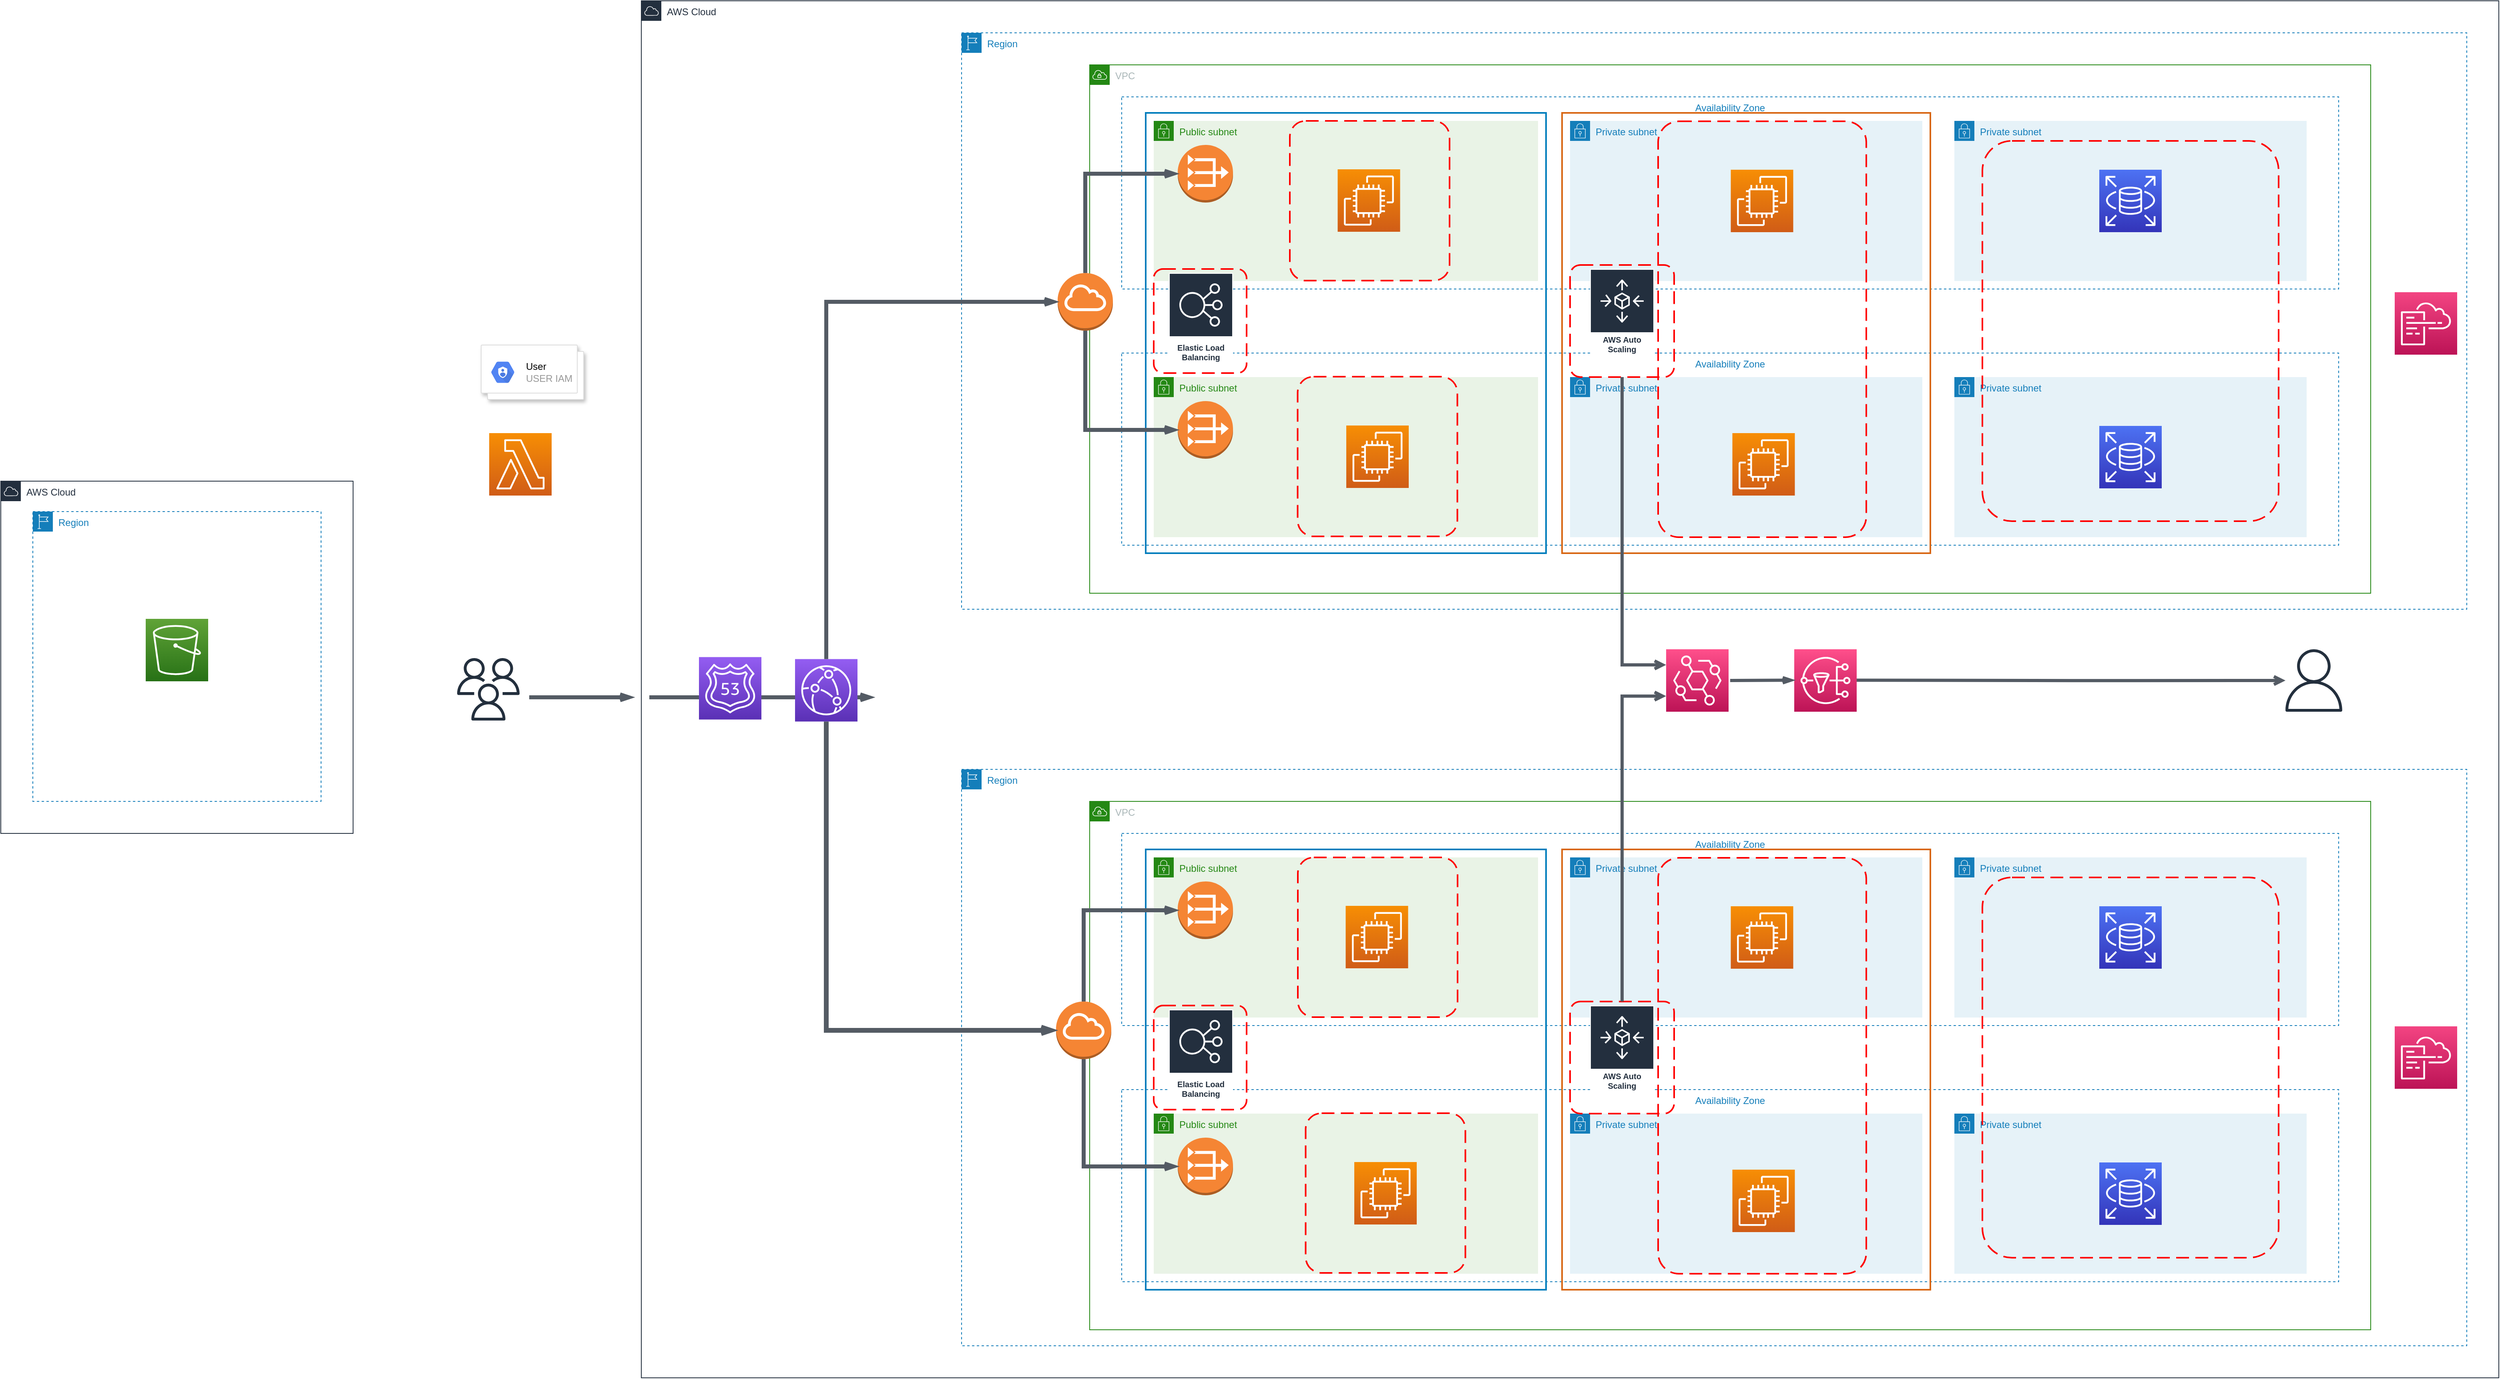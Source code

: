 <mxfile version="16.4.2" type="github">
  <diagram id="01qrme-QBljBOb41FZrx" name="Page-1">
    <mxGraphModel dx="2844" dy="1524" grid="1" gridSize="10" guides="1" tooltips="1" connect="1" arrows="1" fold="1" page="1" pageScale="1" pageWidth="3300" pageHeight="4681" background="none" math="0" shadow="0">
      <root>
        <mxCell id="0" />
        <mxCell id="1" parent="0" />
        <mxCell id="A44jhofo7Y1cHH0_AKLR-1" value="AWS Cloud" style="points=[[0,0],[0.25,0],[0.5,0],[0.75,0],[1,0],[1,0.25],[1,0.5],[1,0.75],[1,1],[0.75,1],[0.5,1],[0.25,1],[0,1],[0,0.75],[0,0.5],[0,0.25]];outlineConnect=0;gradientColor=none;html=1;whiteSpace=wrap;fontSize=12;fontStyle=0;container=1;pointerEvents=0;collapsible=0;recursiveResize=0;shape=mxgraph.aws4.group;grIcon=mxgraph.aws4.group_aws_cloud;strokeColor=#232F3E;fillColor=none;verticalAlign=top;align=left;spacingLeft=30;fontColor=#232F3E;dashed=0;" parent="1" vertex="1">
          <mxGeometry x="840" y="80" width="2320" height="1720" as="geometry" />
        </mxCell>
        <mxCell id="A44jhofo7Y1cHH0_AKLR-254" value="" style="edgeStyle=orthogonalEdgeStyle;html=1;endArrow=openThin;elbow=vertical;startArrow=none;endFill=0;strokeColor=#545B64;rounded=0;strokeWidth=5;" parent="A44jhofo7Y1cHH0_AKLR-1" edge="1">
          <mxGeometry width="100" relative="1" as="geometry">
            <mxPoint x="10" y="870" as="sourcePoint" />
            <mxPoint x="290" y="870" as="targetPoint" />
          </mxGeometry>
        </mxCell>
        <mxCell id="A44jhofo7Y1cHH0_AKLR-2" value="Region" style="points=[[0,0],[0.25,0],[0.5,0],[0.75,0],[1,0],[1,0.25],[1,0.5],[1,0.75],[1,1],[0.75,1],[0.5,1],[0.25,1],[0,1],[0,0.75],[0,0.5],[0,0.25]];outlineConnect=0;gradientColor=none;html=1;whiteSpace=wrap;fontSize=12;fontStyle=0;container=1;pointerEvents=0;collapsible=0;recursiveResize=0;shape=mxgraph.aws4.group;grIcon=mxgraph.aws4.group_region;strokeColor=#147EBA;fillColor=none;verticalAlign=top;align=left;spacingLeft=30;fontColor=#147EBA;dashed=1;" parent="A44jhofo7Y1cHH0_AKLR-1" vertex="1">
          <mxGeometry x="400" y="40" width="1880" height="720" as="geometry" />
        </mxCell>
        <mxCell id="A44jhofo7Y1cHH0_AKLR-4" value="VPC" style="points=[[0,0],[0.25,0],[0.5,0],[0.75,0],[1,0],[1,0.25],[1,0.5],[1,0.75],[1,1],[0.75,1],[0.5,1],[0.25,1],[0,1],[0,0.75],[0,0.5],[0,0.25]];outlineConnect=0;gradientColor=none;html=1;whiteSpace=wrap;fontSize=12;fontStyle=0;container=1;pointerEvents=0;collapsible=0;recursiveResize=0;shape=mxgraph.aws4.group;grIcon=mxgraph.aws4.group_vpc;strokeColor=#248814;fillColor=none;verticalAlign=top;align=left;spacingLeft=30;fontColor=#AAB7B8;dashed=0;" parent="A44jhofo7Y1cHH0_AKLR-2" vertex="1">
          <mxGeometry x="160" y="40" width="1600" height="660" as="geometry" />
        </mxCell>
        <mxCell id="A44jhofo7Y1cHH0_AKLR-6" value="Availability Zone" style="fillColor=none;strokeColor=#147EBA;dashed=1;verticalAlign=top;fontStyle=0;fontColor=#147EBA;" parent="A44jhofo7Y1cHH0_AKLR-4" vertex="1">
          <mxGeometry x="40" y="40" width="1520" height="240" as="geometry" />
        </mxCell>
        <mxCell id="A44jhofo7Y1cHH0_AKLR-16" value="Private subnet" style="points=[[0,0],[0.25,0],[0.5,0],[0.75,0],[1,0],[1,0.25],[1,0.5],[1,0.75],[1,1],[0.75,1],[0.5,1],[0.25,1],[0,1],[0,0.75],[0,0.5],[0,0.25]];outlineConnect=0;gradientColor=none;html=1;whiteSpace=wrap;fontSize=12;fontStyle=0;container=1;pointerEvents=0;collapsible=0;recursiveResize=0;shape=mxgraph.aws4.group;grIcon=mxgraph.aws4.group_security_group;grStroke=0;strokeColor=#147EBA;fillColor=#E6F2F8;verticalAlign=top;align=left;spacingLeft=30;fontColor=#147EBA;dashed=0;" parent="A44jhofo7Y1cHH0_AKLR-4" vertex="1">
          <mxGeometry x="1080" y="70" width="440" height="200" as="geometry" />
        </mxCell>
        <mxCell id="A44jhofo7Y1cHH0_AKLR-44" value="" style="sketch=0;points=[[0,0,0],[0.25,0,0],[0.5,0,0],[0.75,0,0],[1,0,0],[0,1,0],[0.25,1,0],[0.5,1,0],[0.75,1,0],[1,1,0],[0,0.25,0],[0,0.5,0],[0,0.75,0],[1,0.25,0],[1,0.5,0],[1,0.75,0]];outlineConnect=0;fontColor=#232F3E;gradientColor=#4D72F3;gradientDirection=north;fillColor=#3334B9;strokeColor=#ffffff;dashed=0;verticalLabelPosition=bottom;verticalAlign=top;align=center;html=1;fontSize=12;fontStyle=0;aspect=fixed;shape=mxgraph.aws4.resourceIcon;resIcon=mxgraph.aws4.rds;" parent="A44jhofo7Y1cHH0_AKLR-16" vertex="1">
          <mxGeometry x="181" y="61" width="78" height="78" as="geometry" />
        </mxCell>
        <mxCell id="A44jhofo7Y1cHH0_AKLR-14" value="Public subnet" style="points=[[0,0],[0.25,0],[0.5,0],[0.75,0],[1,0],[1,0.25],[1,0.5],[1,0.75],[1,1],[0.75,1],[0.5,1],[0.25,1],[0,1],[0,0.75],[0,0.5],[0,0.25]];outlineConnect=0;gradientColor=none;html=1;whiteSpace=wrap;fontSize=12;fontStyle=0;container=1;pointerEvents=0;collapsible=0;recursiveResize=0;shape=mxgraph.aws4.group;grIcon=mxgraph.aws4.group_security_group;grStroke=0;strokeColor=#248814;fillColor=#E9F3E6;verticalAlign=top;align=left;spacingLeft=30;fontColor=#248814;dashed=0;" parent="A44jhofo7Y1cHH0_AKLR-4" vertex="1">
          <mxGeometry x="80" y="70" width="480" height="200" as="geometry" />
        </mxCell>
        <mxCell id="A44jhofo7Y1cHH0_AKLR-22" value="Private subnet" style="points=[[0,0],[0.25,0],[0.5,0],[0.75,0],[1,0],[1,0.25],[1,0.5],[1,0.75],[1,1],[0.75,1],[0.5,1],[0.25,1],[0,1],[0,0.75],[0,0.5],[0,0.25]];outlineConnect=0;gradientColor=none;html=1;whiteSpace=wrap;fontSize=12;fontStyle=0;container=1;pointerEvents=0;collapsible=0;recursiveResize=0;shape=mxgraph.aws4.group;grIcon=mxgraph.aws4.group_security_group;grStroke=0;strokeColor=#147EBA;fillColor=#E6F2F8;verticalAlign=top;align=left;spacingLeft=30;fontColor=#147EBA;dashed=0;" parent="A44jhofo7Y1cHH0_AKLR-4" vertex="1">
          <mxGeometry x="600" y="70" width="440" height="200" as="geometry" />
        </mxCell>
        <mxCell id="A44jhofo7Y1cHH0_AKLR-23" value="Availability Zone" style="fillColor=none;strokeColor=#147EBA;dashed=1;verticalAlign=top;fontStyle=0;fontColor=#147EBA;" parent="A44jhofo7Y1cHH0_AKLR-4" vertex="1">
          <mxGeometry x="40" y="360" width="1520" height="240" as="geometry" />
        </mxCell>
        <mxCell id="A44jhofo7Y1cHH0_AKLR-24" value="Private subnet" style="points=[[0,0],[0.25,0],[0.5,0],[0.75,0],[1,0],[1,0.25],[1,0.5],[1,0.75],[1,1],[0.75,1],[0.5,1],[0.25,1],[0,1],[0,0.75],[0,0.5],[0,0.25]];outlineConnect=0;gradientColor=none;html=1;whiteSpace=wrap;fontSize=12;fontStyle=0;container=1;pointerEvents=0;collapsible=0;recursiveResize=0;shape=mxgraph.aws4.group;grIcon=mxgraph.aws4.group_security_group;grStroke=0;strokeColor=#147EBA;fillColor=#E6F2F8;verticalAlign=top;align=left;spacingLeft=30;fontColor=#147EBA;dashed=0;" parent="A44jhofo7Y1cHH0_AKLR-4" vertex="1">
          <mxGeometry x="1080" y="390" width="440" height="200" as="geometry" />
        </mxCell>
        <mxCell id="A44jhofo7Y1cHH0_AKLR-25" value="Public subnet" style="points=[[0,0],[0.25,0],[0.5,0],[0.75,0],[1,0],[1,0.25],[1,0.5],[1,0.75],[1,1],[0.75,1],[0.5,1],[0.25,1],[0,1],[0,0.75],[0,0.5],[0,0.25]];outlineConnect=0;gradientColor=none;html=1;whiteSpace=wrap;fontSize=12;fontStyle=0;container=1;pointerEvents=0;collapsible=0;recursiveResize=0;shape=mxgraph.aws4.group;grIcon=mxgraph.aws4.group_security_group;grStroke=0;strokeColor=#248814;fillColor=#E9F3E6;verticalAlign=top;align=left;spacingLeft=30;fontColor=#248814;dashed=0;" parent="A44jhofo7Y1cHH0_AKLR-4" vertex="1">
          <mxGeometry x="80" y="390" width="480" height="200" as="geometry" />
        </mxCell>
        <mxCell id="A44jhofo7Y1cHH0_AKLR-26" value="Private subnet" style="points=[[0,0],[0.25,0],[0.5,0],[0.75,0],[1,0],[1,0.25],[1,0.5],[1,0.75],[1,1],[0.75,1],[0.5,1],[0.25,1],[0,1],[0,0.75],[0,0.5],[0,0.25]];outlineConnect=0;gradientColor=none;html=1;whiteSpace=wrap;fontSize=12;fontStyle=0;container=1;pointerEvents=0;collapsible=0;recursiveResize=0;shape=mxgraph.aws4.group;grIcon=mxgraph.aws4.group_security_group;grStroke=0;strokeColor=#147EBA;fillColor=#E6F2F8;verticalAlign=top;align=left;spacingLeft=30;fontColor=#147EBA;dashed=0;" parent="A44jhofo7Y1cHH0_AKLR-4" vertex="1">
          <mxGeometry x="600" y="390" width="440" height="200" as="geometry" />
        </mxCell>
        <mxCell id="A44jhofo7Y1cHH0_AKLR-33" value="" style="fillColor=none;strokeColor=#D86613;verticalAlign=top;fontStyle=0;fontColor=#DD3522;strokeWidth=2;" parent="A44jhofo7Y1cHH0_AKLR-4" vertex="1">
          <mxGeometry x="590" y="60" width="460" height="550" as="geometry" />
        </mxCell>
        <mxCell id="A44jhofo7Y1cHH0_AKLR-38" value="" style="sketch=0;points=[[0,0,0],[0.25,0,0],[0.5,0,0],[0.75,0,0],[1,0,0],[0,1,0],[0.25,1,0],[0.5,1,0],[0.75,1,0],[1,1,0],[0,0.25,0],[0,0.5,0],[0,0.75,0],[1,0.25,0],[1,0.5,0],[1,0.75,0]];outlineConnect=0;fontColor=#232F3E;gradientColor=#F78E04;gradientDirection=north;fillColor=#D05C17;strokeColor=#ffffff;dashed=0;verticalLabelPosition=bottom;verticalAlign=top;align=center;html=1;fontSize=12;fontStyle=0;aspect=fixed;shape=mxgraph.aws4.resourceIcon;resIcon=mxgraph.aws4.ec2;" parent="A44jhofo7Y1cHH0_AKLR-4" vertex="1">
          <mxGeometry x="309.75" y="130.5" width="78" height="78" as="geometry" />
        </mxCell>
        <mxCell id="A44jhofo7Y1cHH0_AKLR-39" value="" style="sketch=0;points=[[0,0,0],[0.25,0,0],[0.5,0,0],[0.75,0,0],[1,0,0],[0,1,0],[0.25,1,0],[0.5,1,0],[0.75,1,0],[1,1,0],[0,0.25,0],[0,0.5,0],[0,0.75,0],[1,0.25,0],[1,0.5,0],[1,0.75,0]];outlineConnect=0;fontColor=#232F3E;gradientColor=#F78E04;gradientDirection=north;fillColor=#D05C17;strokeColor=#ffffff;dashed=0;verticalLabelPosition=bottom;verticalAlign=top;align=center;html=1;fontSize=12;fontStyle=0;aspect=fixed;shape=mxgraph.aws4.resourceIcon;resIcon=mxgraph.aws4.ec2;" parent="A44jhofo7Y1cHH0_AKLR-4" vertex="1">
          <mxGeometry x="800.75" y="131" width="78" height="78" as="geometry" />
        </mxCell>
        <mxCell id="A44jhofo7Y1cHH0_AKLR-41" value="" style="sketch=0;points=[[0,0,0],[0.25,0,0],[0.5,0,0],[0.75,0,0],[1,0,0],[0,1,0],[0.25,1,0],[0.5,1,0],[0.75,1,0],[1,1,0],[0,0.25,0],[0,0.5,0],[0,0.75,0],[1,0.25,0],[1,0.5,0],[1,0.75,0]];outlineConnect=0;fontColor=#232F3E;gradientColor=#F78E04;gradientDirection=north;fillColor=#D05C17;strokeColor=#ffffff;dashed=0;verticalLabelPosition=bottom;verticalAlign=top;align=center;html=1;fontSize=12;fontStyle=0;aspect=fixed;shape=mxgraph.aws4.resourceIcon;resIcon=mxgraph.aws4.ec2;" parent="A44jhofo7Y1cHH0_AKLR-4" vertex="1">
          <mxGeometry x="320.5" y="450.5" width="78" height="78" as="geometry" />
        </mxCell>
        <mxCell id="A44jhofo7Y1cHH0_AKLR-42" value="" style="sketch=0;points=[[0,0,0],[0.25,0,0],[0.5,0,0],[0.75,0,0],[1,0,0],[0,1,0],[0.25,1,0],[0.5,1,0],[0.75,1,0],[1,1,0],[0,0.25,0],[0,0.5,0],[0,0.75,0],[1,0.25,0],[1,0.5,0],[1,0.75,0]];outlineConnect=0;fontColor=#232F3E;gradientColor=#F78E04;gradientDirection=north;fillColor=#D05C17;strokeColor=#ffffff;dashed=0;verticalLabelPosition=bottom;verticalAlign=top;align=center;html=1;fontSize=12;fontStyle=0;aspect=fixed;shape=mxgraph.aws4.resourceIcon;resIcon=mxgraph.aws4.ec2;" parent="A44jhofo7Y1cHH0_AKLR-4" vertex="1">
          <mxGeometry x="802.75" y="460" width="78" height="78" as="geometry" />
        </mxCell>
        <mxCell id="A44jhofo7Y1cHH0_AKLR-45" value="" style="sketch=0;points=[[0,0,0],[0.25,0,0],[0.5,0,0],[0.75,0,0],[1,0,0],[0,1,0],[0.25,1,0],[0.5,1,0],[0.75,1,0],[1,1,0],[0,0.25,0],[0,0.5,0],[0,0.75,0],[1,0.25,0],[1,0.5,0],[1,0.75,0]];outlineConnect=0;fontColor=#232F3E;gradientColor=#4D72F3;gradientDirection=north;fillColor=#3334B9;strokeColor=#ffffff;dashed=0;verticalLabelPosition=bottom;verticalAlign=top;align=center;html=1;fontSize=12;fontStyle=0;aspect=fixed;shape=mxgraph.aws4.resourceIcon;resIcon=mxgraph.aws4.rds;" parent="A44jhofo7Y1cHH0_AKLR-4" vertex="1">
          <mxGeometry x="1261" y="451" width="78" height="78" as="geometry" />
        </mxCell>
        <mxCell id="A44jhofo7Y1cHH0_AKLR-48" value="" style="fillColor=none;strokeColor=#007DBC;verticalAlign=top;fontStyle=0;fontColor=#DD3522;strokeWidth=2;" parent="A44jhofo7Y1cHH0_AKLR-4" vertex="1">
          <mxGeometry x="70" y="60" width="500" height="550" as="geometry" />
        </mxCell>
        <mxCell id="A44jhofo7Y1cHH0_AKLR-53" value="" style="rounded=1;arcSize=10;dashed=1;strokeColor=#ff0000;fillColor=none;gradientColor=none;dashPattern=8 4;strokeWidth=2;" parent="A44jhofo7Y1cHH0_AKLR-4" vertex="1">
          <mxGeometry x="250" y="70" width="199.5" height="199.5" as="geometry" />
        </mxCell>
        <mxCell id="A44jhofo7Y1cHH0_AKLR-51" value="Elastic Load Balancing" style="sketch=0;outlineConnect=0;fontColor=#232F3E;gradientColor=none;strokeColor=#ffffff;fillColor=#232F3E;dashed=0;verticalLabelPosition=middle;verticalAlign=bottom;align=center;html=1;whiteSpace=wrap;fontSize=10;fontStyle=1;spacing=3;shape=mxgraph.aws4.productIcon;prIcon=mxgraph.aws4.elastic_load_balancing;" parent="A44jhofo7Y1cHH0_AKLR-4" vertex="1">
          <mxGeometry x="99" y="260" width="80" height="115" as="geometry" />
        </mxCell>
        <mxCell id="A44jhofo7Y1cHH0_AKLR-54" value="" style="outlineConnect=0;dashed=0;verticalLabelPosition=bottom;verticalAlign=top;align=center;html=1;shape=mxgraph.aws3.vpc_nat_gateway;fillColor=#F58534;gradientColor=none;strokeColor=#007DBC;strokeWidth=2;" parent="A44jhofo7Y1cHH0_AKLR-4" vertex="1">
          <mxGeometry x="110" y="100" width="69" height="72" as="geometry" />
        </mxCell>
        <mxCell id="A44jhofo7Y1cHH0_AKLR-56" value="" style="outlineConnect=0;dashed=0;verticalLabelPosition=bottom;verticalAlign=top;align=center;html=1;shape=mxgraph.aws3.vpc_nat_gateway;fillColor=#F58534;gradientColor=none;strokeColor=#007DBC;strokeWidth=2;" parent="A44jhofo7Y1cHH0_AKLR-4" vertex="1">
          <mxGeometry x="110" y="420" width="69" height="72" as="geometry" />
        </mxCell>
        <mxCell id="A44jhofo7Y1cHH0_AKLR-58" value="" style="rounded=1;arcSize=10;dashed=1;strokeColor=#ff0000;fillColor=none;gradientColor=none;dashPattern=8 4;strokeWidth=2;" parent="A44jhofo7Y1cHH0_AKLR-4" vertex="1">
          <mxGeometry x="259.75" y="389.5" width="199.5" height="199.5" as="geometry" />
        </mxCell>
        <mxCell id="A44jhofo7Y1cHH0_AKLR-59" value="" style="rounded=1;arcSize=10;dashed=1;strokeColor=#ff0000;fillColor=none;gradientColor=none;dashPattern=8 4;strokeWidth=2;" parent="A44jhofo7Y1cHH0_AKLR-4" vertex="1">
          <mxGeometry x="80" y="255" width="116" height="130" as="geometry" />
        </mxCell>
        <mxCell id="A44jhofo7Y1cHH0_AKLR-52" value="AWS Auto Scaling" style="sketch=0;outlineConnect=0;fontColor=#232F3E;gradientColor=none;strokeColor=#ffffff;fillColor=#232F3E;dashed=0;verticalLabelPosition=middle;verticalAlign=bottom;align=center;html=1;whiteSpace=wrap;fontSize=10;fontStyle=1;spacing=3;shape=mxgraph.aws4.productIcon;prIcon=mxgraph.aws4.autoscaling;" parent="A44jhofo7Y1cHH0_AKLR-4" vertex="1">
          <mxGeometry x="625" y="255" width="80" height="110" as="geometry" />
        </mxCell>
        <mxCell id="A44jhofo7Y1cHH0_AKLR-136" value="" style="rounded=1;arcSize=10;dashed=1;strokeColor=#ff0000;fillColor=none;gradientColor=none;dashPattern=8 4;strokeWidth=2;" parent="A44jhofo7Y1cHH0_AKLR-4" vertex="1">
          <mxGeometry x="600" y="250" width="130" height="140" as="geometry" />
        </mxCell>
        <mxCell id="A44jhofo7Y1cHH0_AKLR-182" value="" style="rounded=1;arcSize=10;dashed=1;strokeColor=#ff0000;fillColor=none;gradientColor=none;dashPattern=8 4;strokeWidth=2;" parent="A44jhofo7Y1cHH0_AKLR-4" vertex="1">
          <mxGeometry x="1115" y="95" width="370" height="475" as="geometry" />
        </mxCell>
        <mxCell id="A44jhofo7Y1cHH0_AKLR-214" value="" style="rounded=1;arcSize=10;dashed=1;strokeColor=#ff0000;fillColor=none;gradientColor=none;dashPattern=8 4;strokeWidth=2;" parent="A44jhofo7Y1cHH0_AKLR-4" vertex="1">
          <mxGeometry x="710" y="70.5" width="260" height="519.5" as="geometry" />
        </mxCell>
        <mxCell id="A44jhofo7Y1cHH0_AKLR-55" value="" style="outlineConnect=0;dashed=0;verticalLabelPosition=bottom;verticalAlign=top;align=center;html=1;shape=mxgraph.aws3.internet_gateway;fillColor=#F58534;gradientColor=none;strokeColor=#007DBC;strokeWidth=2;" parent="A44jhofo7Y1cHH0_AKLR-4" vertex="1">
          <mxGeometry x="-40" y="260" width="69" height="72" as="geometry" />
        </mxCell>
        <mxCell id="A44jhofo7Y1cHH0_AKLR-263" value="" style="edgeStyle=orthogonalEdgeStyle;html=1;endArrow=openThin;elbow=vertical;startArrow=none;endFill=0;strokeColor=#545B64;rounded=0;exitX=0.5;exitY=0;exitDx=0;exitDy=0;exitPerimeter=0;entryX=0;entryY=0.5;entryDx=0;entryDy=0;entryPerimeter=0;strokeWidth=5;" parent="A44jhofo7Y1cHH0_AKLR-4" source="A44jhofo7Y1cHH0_AKLR-55" target="A44jhofo7Y1cHH0_AKLR-54" edge="1">
          <mxGeometry width="100" relative="1" as="geometry">
            <mxPoint x="-200" y="280" as="sourcePoint" />
            <mxPoint x="-100" y="280" as="targetPoint" />
          </mxGeometry>
        </mxCell>
        <mxCell id="A44jhofo7Y1cHH0_AKLR-264" value="" style="edgeStyle=orthogonalEdgeStyle;html=1;endArrow=openThin;elbow=vertical;startArrow=none;endFill=0;strokeColor=#545B64;rounded=0;exitX=0.5;exitY=1;exitDx=0;exitDy=0;exitPerimeter=0;entryX=0;entryY=0.5;entryDx=0;entryDy=0;entryPerimeter=0;strokeWidth=5;" parent="A44jhofo7Y1cHH0_AKLR-4" source="A44jhofo7Y1cHH0_AKLR-55" target="A44jhofo7Y1cHH0_AKLR-56" edge="1">
          <mxGeometry width="100" relative="1" as="geometry">
            <mxPoint x="-200" y="440" as="sourcePoint" />
            <mxPoint x="-100" y="440" as="targetPoint" />
          </mxGeometry>
        </mxCell>
        <mxCell id="A44jhofo7Y1cHH0_AKLR-259" value="" style="sketch=0;points=[[0,0,0],[0.25,0,0],[0.5,0,0],[0.75,0,0],[1,0,0],[0,1,0],[0.25,1,0],[0.5,1,0],[0.75,1,0],[1,1,0],[0,0.25,0],[0,0.5,0],[0,0.75,0],[1,0.25,0],[1,0.5,0],[1,0.75,0]];points=[[0,0,0],[0.25,0,0],[0.5,0,0],[0.75,0,0],[1,0,0],[0,1,0],[0.25,1,0],[0.5,1,0],[0.75,1,0],[1,1,0],[0,0.25,0],[0,0.5,0],[0,0.75,0],[1,0.25,0],[1,0.5,0],[1,0.75,0]];outlineConnect=0;fontColor=#232F3E;gradientColor=#F34482;gradientDirection=north;fillColor=#BC1356;strokeColor=#ffffff;dashed=0;verticalLabelPosition=bottom;verticalAlign=top;align=center;html=1;fontSize=12;fontStyle=0;aspect=fixed;shape=mxgraph.aws4.resourceIcon;resIcon=mxgraph.aws4.cloudformation;" parent="A44jhofo7Y1cHH0_AKLR-2" vertex="1">
          <mxGeometry x="1790" y="324" width="78" height="78" as="geometry" />
        </mxCell>
        <mxCell id="A44jhofo7Y1cHH0_AKLR-67" value="" style="sketch=0;points=[[0,0,0],[0.25,0,0],[0.5,0,0],[0.75,0,0],[1,0,0],[0,1,0],[0.25,1,0],[0.5,1,0],[0.75,1,0],[1,1,0],[0,0.25,0],[0,0.5,0],[0,0.75,0],[1,0.25,0],[1,0.5,0],[1,0.75,0]];outlineConnect=0;fontColor=#232F3E;gradientColor=#FF4F8B;gradientDirection=north;fillColor=#BC1356;strokeColor=#ffffff;dashed=0;verticalLabelPosition=bottom;verticalAlign=top;align=center;html=1;fontSize=12;fontStyle=0;aspect=fixed;shape=mxgraph.aws4.resourceIcon;resIcon=mxgraph.aws4.sns;" parent="A44jhofo7Y1cHH0_AKLR-1" vertex="1">
          <mxGeometry x="1440" y="810" width="78" height="78" as="geometry" />
        </mxCell>
        <mxCell id="A44jhofo7Y1cHH0_AKLR-69" value="" style="sketch=0;points=[[0,0,0],[0.25,0,0],[0.5,0,0],[0.75,0,0],[1,0,0],[0,1,0],[0.25,1,0],[0.5,1,0],[0.75,1,0],[1,1,0],[0,0.25,0],[0,0.5,0],[0,0.75,0],[1,0.25,0],[1,0.5,0],[1,0.75,0]];outlineConnect=0;fontColor=#232F3E;gradientColor=#945DF2;gradientDirection=north;fillColor=#5A30B5;strokeColor=#ffffff;dashed=0;verticalLabelPosition=bottom;verticalAlign=top;align=center;html=1;fontSize=12;fontStyle=0;aspect=fixed;shape=mxgraph.aws4.resourceIcon;resIcon=mxgraph.aws4.route_53;" parent="A44jhofo7Y1cHH0_AKLR-1" vertex="1">
          <mxGeometry x="72" y="819.75" width="78" height="78" as="geometry" />
        </mxCell>
        <mxCell id="A44jhofo7Y1cHH0_AKLR-78" value="" style="sketch=0;points=[[0,0,0],[0.25,0,0],[0.5,0,0],[0.75,0,0],[1,0,0],[0,1,0],[0.25,1,0],[0.5,1,0],[0.75,1,0],[1,1,0],[0,0.25,0],[0,0.5,0],[0,0.75,0],[1,0.25,0],[1,0.5,0],[1,0.75,0]];outlineConnect=0;fontColor=#232F3E;gradientColor=#945DF2;gradientDirection=north;fillColor=#5A30B5;strokeColor=#ffffff;dashed=0;verticalLabelPosition=bottom;verticalAlign=top;align=center;html=1;fontSize=12;fontStyle=0;aspect=fixed;shape=mxgraph.aws4.resourceIcon;resIcon=mxgraph.aws4.cloudfront;" parent="A44jhofo7Y1cHH0_AKLR-1" vertex="1">
          <mxGeometry x="192" y="822.25" width="78" height="78" as="geometry" />
        </mxCell>
        <mxCell id="A44jhofo7Y1cHH0_AKLR-65" value="" style="sketch=0;points=[[0,0,0],[0.25,0,0],[0.5,0,0],[0.75,0,0],[1,0,0],[0,1,0],[0.25,1,0],[0.5,1,0],[0.75,1,0],[1,1,0],[0,0.25,0],[0,0.5,0],[0,0.75,0],[1,0.25,0],[1,0.5,0],[1,0.75,0]];outlineConnect=0;fontColor=#232F3E;gradientColor=#FF4F8B;gradientDirection=north;fillColor=#BC1356;strokeColor=#ffffff;dashed=0;verticalLabelPosition=bottom;verticalAlign=top;align=center;html=1;fontSize=12;fontStyle=0;aspect=fixed;shape=mxgraph.aws4.resourceIcon;resIcon=mxgraph.aws4.eventbridge;" parent="A44jhofo7Y1cHH0_AKLR-1" vertex="1">
          <mxGeometry x="1280" y="810" width="78" height="78" as="geometry" />
        </mxCell>
        <mxCell id="A44jhofo7Y1cHH0_AKLR-216" value="" style="sketch=0;outlineConnect=0;fontColor=#232F3E;gradientColor=none;fillColor=#232F3D;strokeColor=none;dashed=0;verticalLabelPosition=bottom;verticalAlign=top;align=center;html=1;fontSize=12;fontStyle=0;aspect=fixed;pointerEvents=1;shape=mxgraph.aws4.user;" parent="A44jhofo7Y1cHH0_AKLR-1" vertex="1">
          <mxGeometry x="2050" y="810" width="78" height="78" as="geometry" />
        </mxCell>
        <mxCell id="A44jhofo7Y1cHH0_AKLR-221" value="Region" style="points=[[0,0],[0.25,0],[0.5,0],[0.75,0],[1,0],[1,0.25],[1,0.5],[1,0.75],[1,1],[0.75,1],[0.5,1],[0.25,1],[0,1],[0,0.75],[0,0.5],[0,0.25]];outlineConnect=0;gradientColor=none;html=1;whiteSpace=wrap;fontSize=12;fontStyle=0;container=1;pointerEvents=0;collapsible=0;recursiveResize=0;shape=mxgraph.aws4.group;grIcon=mxgraph.aws4.group_region;strokeColor=#147EBA;fillColor=none;verticalAlign=top;align=left;spacingLeft=30;fontColor=#147EBA;dashed=1;" parent="A44jhofo7Y1cHH0_AKLR-1" vertex="1">
          <mxGeometry x="400" y="960" width="1880" height="720" as="geometry" />
        </mxCell>
        <mxCell id="A44jhofo7Y1cHH0_AKLR-222" value="VPC" style="points=[[0,0],[0.25,0],[0.5,0],[0.75,0],[1,0],[1,0.25],[1,0.5],[1,0.75],[1,1],[0.75,1],[0.5,1],[0.25,1],[0,1],[0,0.75],[0,0.5],[0,0.25]];outlineConnect=0;gradientColor=none;html=1;whiteSpace=wrap;fontSize=12;fontStyle=0;container=1;pointerEvents=0;collapsible=0;recursiveResize=0;shape=mxgraph.aws4.group;grIcon=mxgraph.aws4.group_vpc;strokeColor=#248814;fillColor=none;verticalAlign=top;align=left;spacingLeft=30;fontColor=#AAB7B8;dashed=0;" parent="A44jhofo7Y1cHH0_AKLR-221" vertex="1">
          <mxGeometry x="160" y="40" width="1600" height="660" as="geometry" />
        </mxCell>
        <mxCell id="A44jhofo7Y1cHH0_AKLR-223" value="Availability Zone" style="fillColor=none;strokeColor=#147EBA;dashed=1;verticalAlign=top;fontStyle=0;fontColor=#147EBA;" parent="A44jhofo7Y1cHH0_AKLR-222" vertex="1">
          <mxGeometry x="40" y="40" width="1520" height="240" as="geometry" />
        </mxCell>
        <mxCell id="A44jhofo7Y1cHH0_AKLR-224" value="Private subnet" style="points=[[0,0],[0.25,0],[0.5,0],[0.75,0],[1,0],[1,0.25],[1,0.5],[1,0.75],[1,1],[0.75,1],[0.5,1],[0.25,1],[0,1],[0,0.75],[0,0.5],[0,0.25]];outlineConnect=0;gradientColor=none;html=1;whiteSpace=wrap;fontSize=12;fontStyle=0;container=1;pointerEvents=0;collapsible=0;recursiveResize=0;shape=mxgraph.aws4.group;grIcon=mxgraph.aws4.group_security_group;grStroke=0;strokeColor=#147EBA;fillColor=#E6F2F8;verticalAlign=top;align=left;spacingLeft=30;fontColor=#147EBA;dashed=0;" parent="A44jhofo7Y1cHH0_AKLR-222" vertex="1">
          <mxGeometry x="1080" y="70" width="440" height="200" as="geometry" />
        </mxCell>
        <mxCell id="A44jhofo7Y1cHH0_AKLR-225" value="" style="sketch=0;points=[[0,0,0],[0.25,0,0],[0.5,0,0],[0.75,0,0],[1,0,0],[0,1,0],[0.25,1,0],[0.5,1,0],[0.75,1,0],[1,1,0],[0,0.25,0],[0,0.5,0],[0,0.75,0],[1,0.25,0],[1,0.5,0],[1,0.75,0]];outlineConnect=0;fontColor=#232F3E;gradientColor=#4D72F3;gradientDirection=north;fillColor=#3334B9;strokeColor=#ffffff;dashed=0;verticalLabelPosition=bottom;verticalAlign=top;align=center;html=1;fontSize=12;fontStyle=0;aspect=fixed;shape=mxgraph.aws4.resourceIcon;resIcon=mxgraph.aws4.rds;" parent="A44jhofo7Y1cHH0_AKLR-224" vertex="1">
          <mxGeometry x="181" y="61" width="78" height="78" as="geometry" />
        </mxCell>
        <mxCell id="A44jhofo7Y1cHH0_AKLR-226" value="Public subnet" style="points=[[0,0],[0.25,0],[0.5,0],[0.75,0],[1,0],[1,0.25],[1,0.5],[1,0.75],[1,1],[0.75,1],[0.5,1],[0.25,1],[0,1],[0,0.75],[0,0.5],[0,0.25]];outlineConnect=0;gradientColor=none;html=1;whiteSpace=wrap;fontSize=12;fontStyle=0;container=1;pointerEvents=0;collapsible=0;recursiveResize=0;shape=mxgraph.aws4.group;grIcon=mxgraph.aws4.group_security_group;grStroke=0;strokeColor=#248814;fillColor=#E9F3E6;verticalAlign=top;align=left;spacingLeft=30;fontColor=#248814;dashed=0;" parent="A44jhofo7Y1cHH0_AKLR-222" vertex="1">
          <mxGeometry x="80" y="70" width="480" height="200" as="geometry" />
        </mxCell>
        <mxCell id="A44jhofo7Y1cHH0_AKLR-227" value="Private subnet" style="points=[[0,0],[0.25,0],[0.5,0],[0.75,0],[1,0],[1,0.25],[1,0.5],[1,0.75],[1,1],[0.75,1],[0.5,1],[0.25,1],[0,1],[0,0.75],[0,0.5],[0,0.25]];outlineConnect=0;gradientColor=none;html=1;whiteSpace=wrap;fontSize=12;fontStyle=0;container=1;pointerEvents=0;collapsible=0;recursiveResize=0;shape=mxgraph.aws4.group;grIcon=mxgraph.aws4.group_security_group;grStroke=0;strokeColor=#147EBA;fillColor=#E6F2F8;verticalAlign=top;align=left;spacingLeft=30;fontColor=#147EBA;dashed=0;" parent="A44jhofo7Y1cHH0_AKLR-222" vertex="1">
          <mxGeometry x="600" y="70" width="440" height="200" as="geometry" />
        </mxCell>
        <mxCell id="A44jhofo7Y1cHH0_AKLR-228" value="Availability Zone" style="fillColor=none;strokeColor=#147EBA;dashed=1;verticalAlign=top;fontStyle=0;fontColor=#147EBA;" parent="A44jhofo7Y1cHH0_AKLR-222" vertex="1">
          <mxGeometry x="40" y="360" width="1520" height="240" as="geometry" />
        </mxCell>
        <mxCell id="A44jhofo7Y1cHH0_AKLR-229" value="Private subnet" style="points=[[0,0],[0.25,0],[0.5,0],[0.75,0],[1,0],[1,0.25],[1,0.5],[1,0.75],[1,1],[0.75,1],[0.5,1],[0.25,1],[0,1],[0,0.75],[0,0.5],[0,0.25]];outlineConnect=0;gradientColor=none;html=1;whiteSpace=wrap;fontSize=12;fontStyle=0;container=1;pointerEvents=0;collapsible=0;recursiveResize=0;shape=mxgraph.aws4.group;grIcon=mxgraph.aws4.group_security_group;grStroke=0;strokeColor=#147EBA;fillColor=#E6F2F8;verticalAlign=top;align=left;spacingLeft=30;fontColor=#147EBA;dashed=0;" parent="A44jhofo7Y1cHH0_AKLR-222" vertex="1">
          <mxGeometry x="1080" y="390" width="440" height="200" as="geometry" />
        </mxCell>
        <mxCell id="A44jhofo7Y1cHH0_AKLR-230" value="Public subnet" style="points=[[0,0],[0.25,0],[0.5,0],[0.75,0],[1,0],[1,0.25],[1,0.5],[1,0.75],[1,1],[0.75,1],[0.5,1],[0.25,1],[0,1],[0,0.75],[0,0.5],[0,0.25]];outlineConnect=0;gradientColor=none;html=1;whiteSpace=wrap;fontSize=12;fontStyle=0;container=1;pointerEvents=0;collapsible=0;recursiveResize=0;shape=mxgraph.aws4.group;grIcon=mxgraph.aws4.group_security_group;grStroke=0;strokeColor=#248814;fillColor=#E9F3E6;verticalAlign=top;align=left;spacingLeft=30;fontColor=#248814;dashed=0;" parent="A44jhofo7Y1cHH0_AKLR-222" vertex="1">
          <mxGeometry x="80" y="390" width="480" height="200" as="geometry" />
        </mxCell>
        <mxCell id="A44jhofo7Y1cHH0_AKLR-231" value="Private subnet" style="points=[[0,0],[0.25,0],[0.5,0],[0.75,0],[1,0],[1,0.25],[1,0.5],[1,0.75],[1,1],[0.75,1],[0.5,1],[0.25,1],[0,1],[0,0.75],[0,0.5],[0,0.25]];outlineConnect=0;gradientColor=none;html=1;whiteSpace=wrap;fontSize=12;fontStyle=0;container=1;pointerEvents=0;collapsible=0;recursiveResize=0;shape=mxgraph.aws4.group;grIcon=mxgraph.aws4.group_security_group;grStroke=0;strokeColor=#147EBA;fillColor=#E6F2F8;verticalAlign=top;align=left;spacingLeft=30;fontColor=#147EBA;dashed=0;" parent="A44jhofo7Y1cHH0_AKLR-222" vertex="1">
          <mxGeometry x="600" y="390" width="440" height="200" as="geometry" />
        </mxCell>
        <mxCell id="A44jhofo7Y1cHH0_AKLR-232" value="" style="fillColor=none;strokeColor=#D86613;verticalAlign=top;fontStyle=0;fontColor=#DD3522;strokeWidth=2;" parent="A44jhofo7Y1cHH0_AKLR-222" vertex="1">
          <mxGeometry x="590" y="60" width="460" height="550" as="geometry" />
        </mxCell>
        <mxCell id="A44jhofo7Y1cHH0_AKLR-233" value="" style="sketch=0;points=[[0,0,0],[0.25,0,0],[0.5,0,0],[0.75,0,0],[1,0,0],[0,1,0],[0.25,1,0],[0.5,1,0],[0.75,1,0],[1,1,0],[0,0.25,0],[0,0.5,0],[0,0.75,0],[1,0.25,0],[1,0.5,0],[1,0.75,0]];outlineConnect=0;fontColor=#232F3E;gradientColor=#F78E04;gradientDirection=north;fillColor=#D05C17;strokeColor=#ffffff;dashed=0;verticalLabelPosition=bottom;verticalAlign=top;align=center;html=1;fontSize=12;fontStyle=0;aspect=fixed;shape=mxgraph.aws4.resourceIcon;resIcon=mxgraph.aws4.ec2;" parent="A44jhofo7Y1cHH0_AKLR-222" vertex="1">
          <mxGeometry x="319.75" y="130.5" width="78" height="78" as="geometry" />
        </mxCell>
        <mxCell id="A44jhofo7Y1cHH0_AKLR-234" value="" style="sketch=0;points=[[0,0,0],[0.25,0,0],[0.5,0,0],[0.75,0,0],[1,0,0],[0,1,0],[0.25,1,0],[0.5,1,0],[0.75,1,0],[1,1,0],[0,0.25,0],[0,0.5,0],[0,0.75,0],[1,0.25,0],[1,0.5,0],[1,0.75,0]];outlineConnect=0;fontColor=#232F3E;gradientColor=#F78E04;gradientDirection=north;fillColor=#D05C17;strokeColor=#ffffff;dashed=0;verticalLabelPosition=bottom;verticalAlign=top;align=center;html=1;fontSize=12;fontStyle=0;aspect=fixed;shape=mxgraph.aws4.resourceIcon;resIcon=mxgraph.aws4.ec2;" parent="A44jhofo7Y1cHH0_AKLR-222" vertex="1">
          <mxGeometry x="800.75" y="131" width="78" height="78" as="geometry" />
        </mxCell>
        <mxCell id="A44jhofo7Y1cHH0_AKLR-235" value="" style="sketch=0;points=[[0,0,0],[0.25,0,0],[0.5,0,0],[0.75,0,0],[1,0,0],[0,1,0],[0.25,1,0],[0.5,1,0],[0.75,1,0],[1,1,0],[0,0.25,0],[0,0.5,0],[0,0.75,0],[1,0.25,0],[1,0.5,0],[1,0.75,0]];outlineConnect=0;fontColor=#232F3E;gradientColor=#F78E04;gradientDirection=north;fillColor=#D05C17;strokeColor=#ffffff;dashed=0;verticalLabelPosition=bottom;verticalAlign=top;align=center;html=1;fontSize=12;fontStyle=0;aspect=fixed;shape=mxgraph.aws4.resourceIcon;resIcon=mxgraph.aws4.ec2;" parent="A44jhofo7Y1cHH0_AKLR-222" vertex="1">
          <mxGeometry x="330.5" y="450.5" width="78" height="78" as="geometry" />
        </mxCell>
        <mxCell id="A44jhofo7Y1cHH0_AKLR-236" value="" style="sketch=0;points=[[0,0,0],[0.25,0,0],[0.5,0,0],[0.75,0,0],[1,0,0],[0,1,0],[0.25,1,0],[0.5,1,0],[0.75,1,0],[1,1,0],[0,0.25,0],[0,0.5,0],[0,0.75,0],[1,0.25,0],[1,0.5,0],[1,0.75,0]];outlineConnect=0;fontColor=#232F3E;gradientColor=#F78E04;gradientDirection=north;fillColor=#D05C17;strokeColor=#ffffff;dashed=0;verticalLabelPosition=bottom;verticalAlign=top;align=center;html=1;fontSize=12;fontStyle=0;aspect=fixed;shape=mxgraph.aws4.resourceIcon;resIcon=mxgraph.aws4.ec2;" parent="A44jhofo7Y1cHH0_AKLR-222" vertex="1">
          <mxGeometry x="802.75" y="460" width="78" height="78" as="geometry" />
        </mxCell>
        <mxCell id="A44jhofo7Y1cHH0_AKLR-237" value="" style="sketch=0;points=[[0,0,0],[0.25,0,0],[0.5,0,0],[0.75,0,0],[1,0,0],[0,1,0],[0.25,1,0],[0.5,1,0],[0.75,1,0],[1,1,0],[0,0.25,0],[0,0.5,0],[0,0.75,0],[1,0.25,0],[1,0.5,0],[1,0.75,0]];outlineConnect=0;fontColor=#232F3E;gradientColor=#4D72F3;gradientDirection=north;fillColor=#3334B9;strokeColor=#ffffff;dashed=0;verticalLabelPosition=bottom;verticalAlign=top;align=center;html=1;fontSize=12;fontStyle=0;aspect=fixed;shape=mxgraph.aws4.resourceIcon;resIcon=mxgraph.aws4.rds;" parent="A44jhofo7Y1cHH0_AKLR-222" vertex="1">
          <mxGeometry x="1261" y="451" width="78" height="78" as="geometry" />
        </mxCell>
        <mxCell id="A44jhofo7Y1cHH0_AKLR-238" value="" style="fillColor=none;strokeColor=#007DBC;verticalAlign=top;fontStyle=0;fontColor=#DD3522;strokeWidth=2;" parent="A44jhofo7Y1cHH0_AKLR-222" vertex="1">
          <mxGeometry x="70" y="60" width="500" height="550" as="geometry" />
        </mxCell>
        <mxCell id="A44jhofo7Y1cHH0_AKLR-239" value="" style="rounded=1;arcSize=10;dashed=1;strokeColor=#ff0000;fillColor=none;gradientColor=none;dashPattern=8 4;strokeWidth=2;" parent="A44jhofo7Y1cHH0_AKLR-222" vertex="1">
          <mxGeometry x="260" y="70" width="199.5" height="199.5" as="geometry" />
        </mxCell>
        <mxCell id="A44jhofo7Y1cHH0_AKLR-240" value="Elastic Load Balancing" style="sketch=0;outlineConnect=0;fontColor=#232F3E;gradientColor=none;strokeColor=#ffffff;fillColor=#232F3E;dashed=0;verticalLabelPosition=middle;verticalAlign=bottom;align=center;html=1;whiteSpace=wrap;fontSize=10;fontStyle=1;spacing=3;shape=mxgraph.aws4.productIcon;prIcon=mxgraph.aws4.elastic_load_balancing;" parent="A44jhofo7Y1cHH0_AKLR-222" vertex="1">
          <mxGeometry x="99" y="260" width="80" height="115" as="geometry" />
        </mxCell>
        <mxCell id="A44jhofo7Y1cHH0_AKLR-241" value="" style="outlineConnect=0;dashed=0;verticalLabelPosition=bottom;verticalAlign=top;align=center;html=1;shape=mxgraph.aws3.vpc_nat_gateway;fillColor=#F58534;gradientColor=none;strokeColor=#007DBC;strokeWidth=2;" parent="A44jhofo7Y1cHH0_AKLR-222" vertex="1">
          <mxGeometry x="110" y="100" width="69" height="72" as="geometry" />
        </mxCell>
        <mxCell id="A44jhofo7Y1cHH0_AKLR-242" value="" style="outlineConnect=0;dashed=0;verticalLabelPosition=bottom;verticalAlign=top;align=center;html=1;shape=mxgraph.aws3.vpc_nat_gateway;fillColor=#F58534;gradientColor=none;strokeColor=#007DBC;strokeWidth=2;" parent="A44jhofo7Y1cHH0_AKLR-222" vertex="1">
          <mxGeometry x="110" y="420" width="69" height="72" as="geometry" />
        </mxCell>
        <mxCell id="A44jhofo7Y1cHH0_AKLR-243" value="" style="rounded=1;arcSize=10;dashed=1;strokeColor=#ff0000;fillColor=none;gradientColor=none;dashPattern=8 4;strokeWidth=2;" parent="A44jhofo7Y1cHH0_AKLR-222" vertex="1">
          <mxGeometry x="269.75" y="389.5" width="199.5" height="199.5" as="geometry" />
        </mxCell>
        <mxCell id="A44jhofo7Y1cHH0_AKLR-244" value="" style="rounded=1;arcSize=10;dashed=1;strokeColor=#ff0000;fillColor=none;gradientColor=none;dashPattern=8 4;strokeWidth=2;" parent="A44jhofo7Y1cHH0_AKLR-222" vertex="1">
          <mxGeometry x="80" y="255" width="116" height="130" as="geometry" />
        </mxCell>
        <mxCell id="A44jhofo7Y1cHH0_AKLR-245" value="AWS Auto Scaling" style="sketch=0;outlineConnect=0;fontColor=#232F3E;gradientColor=none;strokeColor=#ffffff;fillColor=#232F3E;dashed=0;verticalLabelPosition=middle;verticalAlign=bottom;align=center;html=1;whiteSpace=wrap;fontSize=10;fontStyle=1;spacing=3;shape=mxgraph.aws4.productIcon;prIcon=mxgraph.aws4.autoscaling;" parent="A44jhofo7Y1cHH0_AKLR-222" vertex="1">
          <mxGeometry x="625" y="255" width="80" height="110" as="geometry" />
        </mxCell>
        <mxCell id="A44jhofo7Y1cHH0_AKLR-246" value="" style="rounded=1;arcSize=10;dashed=1;strokeColor=#ff0000;fillColor=none;gradientColor=none;dashPattern=8 4;strokeWidth=2;" parent="A44jhofo7Y1cHH0_AKLR-222" vertex="1">
          <mxGeometry x="600" y="250" width="130" height="140" as="geometry" />
        </mxCell>
        <mxCell id="A44jhofo7Y1cHH0_AKLR-247" value="" style="rounded=1;arcSize=10;dashed=1;strokeColor=#ff0000;fillColor=none;gradientColor=none;dashPattern=8 4;strokeWidth=2;" parent="A44jhofo7Y1cHH0_AKLR-222" vertex="1">
          <mxGeometry x="1115" y="95" width="370" height="475" as="geometry" />
        </mxCell>
        <mxCell id="A44jhofo7Y1cHH0_AKLR-248" value="" style="rounded=1;arcSize=10;dashed=1;strokeColor=#ff0000;fillColor=none;gradientColor=none;dashPattern=8 4;strokeWidth=2;" parent="A44jhofo7Y1cHH0_AKLR-222" vertex="1">
          <mxGeometry x="710" y="70.5" width="260" height="519.5" as="geometry" />
        </mxCell>
        <mxCell id="A44jhofo7Y1cHH0_AKLR-249" value="" style="outlineConnect=0;dashed=0;verticalLabelPosition=bottom;verticalAlign=top;align=center;html=1;shape=mxgraph.aws3.internet_gateway;fillColor=#F58534;gradientColor=none;strokeColor=#007DBC;strokeWidth=2;" parent="A44jhofo7Y1cHH0_AKLR-221" vertex="1">
          <mxGeometry x="118" y="290" width="69" height="72" as="geometry" />
        </mxCell>
        <mxCell id="A44jhofo7Y1cHH0_AKLR-79" value="" style="sketch=0;points=[[0,0,0],[0.25,0,0],[0.5,0,0],[0.75,0,0],[1,0,0],[0,1,0],[0.25,1,0],[0.5,1,0],[0.75,1,0],[1,1,0],[0,0.25,0],[0,0.5,0],[0,0.75,0],[1,0.25,0],[1,0.5,0],[1,0.75,0]];points=[[0,0,0],[0.25,0,0],[0.5,0,0],[0.75,0,0],[1,0,0],[0,1,0],[0.25,1,0],[0.5,1,0],[0.75,1,0],[1,1,0],[0,0.25,0],[0,0.5,0],[0,0.75,0],[1,0.25,0],[1,0.5,0],[1,0.75,0]];outlineConnect=0;fontColor=#232F3E;gradientColor=#F34482;gradientDirection=north;fillColor=#BC1356;strokeColor=#ffffff;dashed=0;verticalLabelPosition=bottom;verticalAlign=top;align=center;html=1;fontSize=12;fontStyle=0;aspect=fixed;shape=mxgraph.aws4.resourceIcon;resIcon=mxgraph.aws4.cloudformation;" parent="A44jhofo7Y1cHH0_AKLR-221" vertex="1">
          <mxGeometry x="1790" y="321" width="78" height="78" as="geometry" />
        </mxCell>
        <mxCell id="A44jhofo7Y1cHH0_AKLR-260" value="" style="edgeStyle=orthogonalEdgeStyle;html=1;endArrow=openThin;elbow=vertical;startArrow=none;endFill=0;strokeColor=#545B64;rounded=0;exitX=0.5;exitY=0;exitDx=0;exitDy=0;exitPerimeter=0;entryX=0;entryY=0.5;entryDx=0;entryDy=0;entryPerimeter=0;strokeWidth=5;" parent="A44jhofo7Y1cHH0_AKLR-221" source="A44jhofo7Y1cHH0_AKLR-249" target="A44jhofo7Y1cHH0_AKLR-241" edge="1">
          <mxGeometry width="100" relative="1" as="geometry">
            <mxPoint x="87" y="290" as="sourcePoint" />
            <mxPoint x="187" y="290" as="targetPoint" />
          </mxGeometry>
        </mxCell>
        <mxCell id="A44jhofo7Y1cHH0_AKLR-261" value="" style="edgeStyle=orthogonalEdgeStyle;html=1;endArrow=openThin;elbow=vertical;startArrow=none;endFill=0;strokeColor=#545B64;rounded=0;exitX=0.5;exitY=1;exitDx=0;exitDy=0;exitPerimeter=0;entryX=0;entryY=0.5;entryDx=0;entryDy=0;entryPerimeter=0;strokeWidth=5;" parent="A44jhofo7Y1cHH0_AKLR-221" source="A44jhofo7Y1cHH0_AKLR-249" target="A44jhofo7Y1cHH0_AKLR-242" edge="1">
          <mxGeometry width="100" relative="1" as="geometry">
            <mxPoint x="130" y="490.2" as="sourcePoint" />
            <mxPoint x="230" y="490.2" as="targetPoint" />
          </mxGeometry>
        </mxCell>
        <mxCell id="A44jhofo7Y1cHH0_AKLR-262" value="" style="edgeStyle=orthogonalEdgeStyle;html=1;endArrow=openThin;elbow=vertical;startArrow=none;endFill=0;strokeColor=#545B64;rounded=0;exitX=0.5;exitY=1;exitDx=0;exitDy=0;exitPerimeter=0;entryX=0;entryY=0.5;entryDx=0;entryDy=0;entryPerimeter=0;strokeWidth=6;" parent="A44jhofo7Y1cHH0_AKLR-1" source="A44jhofo7Y1cHH0_AKLR-78" target="A44jhofo7Y1cHH0_AKLR-249" edge="1">
          <mxGeometry width="100" relative="1" as="geometry">
            <mxPoint x="360" y="1080" as="sourcePoint" />
            <mxPoint x="460" y="1080" as="targetPoint" />
          </mxGeometry>
        </mxCell>
        <mxCell id="A44jhofo7Y1cHH0_AKLR-265" value="" style="edgeStyle=orthogonalEdgeStyle;html=1;endArrow=openThin;elbow=vertical;startArrow=none;endFill=0;strokeColor=#545B64;rounded=0;exitX=0.5;exitY=0;exitDx=0;exitDy=0;exitPerimeter=0;entryX=0;entryY=0.5;entryDx=0;entryDy=0;entryPerimeter=0;strokeWidth=5;" parent="A44jhofo7Y1cHH0_AKLR-1" source="A44jhofo7Y1cHH0_AKLR-78" target="A44jhofo7Y1cHH0_AKLR-55" edge="1">
          <mxGeometry width="100" relative="1" as="geometry">
            <mxPoint x="360" y="680" as="sourcePoint" />
            <mxPoint x="460" y="680" as="targetPoint" />
          </mxGeometry>
        </mxCell>
        <mxCell id="A44jhofo7Y1cHH0_AKLR-271" value="" style="edgeStyle=orthogonalEdgeStyle;html=1;endArrow=openThin;elbow=vertical;startArrow=none;endFill=0;strokeColor=#545B64;rounded=0;strokeWidth=4;" parent="A44jhofo7Y1cHH0_AKLR-1" edge="1">
          <mxGeometry width="100" relative="1" as="geometry">
            <mxPoint x="1360" y="849" as="sourcePoint" />
            <mxPoint x="1440" y="848.6" as="targetPoint" />
            <Array as="points">
              <mxPoint x="1440" y="849" />
            </Array>
          </mxGeometry>
        </mxCell>
        <mxCell id="A44jhofo7Y1cHH0_AKLR-272" value="" style="edgeStyle=orthogonalEdgeStyle;html=1;endArrow=open;elbow=vertical;startArrow=none;endFill=0;strokeColor=#545B64;rounded=0;strokeWidth=4;" parent="A44jhofo7Y1cHH0_AKLR-1" target="A44jhofo7Y1cHH0_AKLR-216" edge="1">
          <mxGeometry width="100" relative="1" as="geometry">
            <mxPoint x="1518" y="848.6" as="sourcePoint" />
            <mxPoint x="1618" y="848.6" as="targetPoint" />
          </mxGeometry>
        </mxCell>
        <mxCell id="A44jhofo7Y1cHH0_AKLR-275" value="" style="edgeStyle=orthogonalEdgeStyle;html=1;endArrow=open;elbow=vertical;startArrow=none;endFill=0;strokeColor=#545B64;rounded=0;entryX=0;entryY=0.25;entryDx=0;entryDy=0;entryPerimeter=0;strokeWidth=4;" parent="A44jhofo7Y1cHH0_AKLR-1" source="A44jhofo7Y1cHH0_AKLR-136" target="A44jhofo7Y1cHH0_AKLR-65" edge="1">
          <mxGeometry width="100" relative="1" as="geometry">
            <mxPoint x="1230" y="650" as="sourcePoint" />
            <mxPoint x="1330" y="650" as="targetPoint" />
          </mxGeometry>
        </mxCell>
        <mxCell id="A44jhofo7Y1cHH0_AKLR-276" value="" style="edgeStyle=orthogonalEdgeStyle;html=1;endArrow=open;elbow=vertical;startArrow=none;endFill=0;strokeColor=#545B64;rounded=0;entryX=0;entryY=0.75;entryDx=0;entryDy=0;entryPerimeter=0;exitX=0.5;exitY=0;exitDx=0;exitDy=0;strokeWidth=4;" parent="A44jhofo7Y1cHH0_AKLR-1" source="A44jhofo7Y1cHH0_AKLR-246" target="A44jhofo7Y1cHH0_AKLR-65" edge="1">
          <mxGeometry width="100" relative="1" as="geometry">
            <mxPoint x="1230" y="970" as="sourcePoint" />
            <mxPoint x="1330" y="970" as="targetPoint" />
          </mxGeometry>
        </mxCell>
        <mxCell id="A44jhofo7Y1cHH0_AKLR-76" value="" style="sketch=0;outlineConnect=0;fontColor=#232F3E;gradientColor=none;fillColor=#232F3D;strokeColor=none;dashed=0;verticalLabelPosition=bottom;verticalAlign=top;align=center;html=1;fontSize=12;fontStyle=0;aspect=fixed;pointerEvents=1;shape=mxgraph.aws4.users;" parent="1" vertex="1">
          <mxGeometry x="610" y="901" width="78" height="78" as="geometry" />
        </mxCell>
        <mxCell id="A44jhofo7Y1cHH0_AKLR-217" value="AWS Cloud" style="points=[[0,0],[0.25,0],[0.5,0],[0.75,0],[1,0],[1,0.25],[1,0.5],[1,0.75],[1,1],[0.75,1],[0.5,1],[0.25,1],[0,1],[0,0.75],[0,0.5],[0,0.25]];outlineConnect=0;gradientColor=none;html=1;whiteSpace=wrap;fontSize=12;fontStyle=0;container=1;pointerEvents=0;collapsible=0;recursiveResize=0;shape=mxgraph.aws4.group;grIcon=mxgraph.aws4.group_aws_cloud;strokeColor=#232F3E;fillColor=none;verticalAlign=top;align=left;spacingLeft=30;fontColor=#232F3E;dashed=0;" parent="1" vertex="1">
          <mxGeometry x="40" y="680" width="440" height="440" as="geometry" />
        </mxCell>
        <mxCell id="A44jhofo7Y1cHH0_AKLR-219" value="Region" style="points=[[0,0],[0.25,0],[0.5,0],[0.75,0],[1,0],[1,0.25],[1,0.5],[1,0.75],[1,1],[0.75,1],[0.5,1],[0.25,1],[0,1],[0,0.75],[0,0.5],[0,0.25]];outlineConnect=0;gradientColor=none;html=1;whiteSpace=wrap;fontSize=12;fontStyle=0;container=1;pointerEvents=0;collapsible=0;recursiveResize=0;shape=mxgraph.aws4.group;grIcon=mxgraph.aws4.group_region;strokeColor=#147EBA;fillColor=none;verticalAlign=top;align=left;spacingLeft=30;fontColor=#147EBA;dashed=1;" parent="A44jhofo7Y1cHH0_AKLR-217" vertex="1">
          <mxGeometry x="40" y="38" width="360" height="362" as="geometry" />
        </mxCell>
        <mxCell id="A44jhofo7Y1cHH0_AKLR-61" value="" style="sketch=0;points=[[0,0,0],[0.25,0,0],[0.5,0,0],[0.75,0,0],[1,0,0],[0,1,0],[0.25,1,0],[0.5,1,0],[0.75,1,0],[1,1,0],[0,0.25,0],[0,0.5,0],[0,0.75,0],[1,0.25,0],[1,0.5,0],[1,0.75,0]];outlineConnect=0;fontColor=#232F3E;gradientColor=#60A337;gradientDirection=north;fillColor=#277116;strokeColor=#ffffff;dashed=0;verticalLabelPosition=bottom;verticalAlign=top;align=center;html=1;fontSize=12;fontStyle=0;aspect=fixed;shape=mxgraph.aws4.resourceIcon;resIcon=mxgraph.aws4.s3;" parent="A44jhofo7Y1cHH0_AKLR-219" vertex="1">
          <mxGeometry x="141" y="134" width="78" height="78" as="geometry" />
        </mxCell>
        <mxCell id="A44jhofo7Y1cHH0_AKLR-251" value="" style="edgeStyle=orthogonalEdgeStyle;html=1;endArrow=openThin;elbow=vertical;startArrow=none;endFill=0;strokeColor=#545B64;rounded=0;strokeWidth=5;" parent="1" edge="1">
          <mxGeometry width="100" relative="1" as="geometry">
            <mxPoint x="700" y="950" as="sourcePoint" />
            <mxPoint x="830" y="950" as="targetPoint" />
          </mxGeometry>
        </mxCell>
        <mxCell id="A44jhofo7Y1cHH0_AKLR-77" value="" style="sketch=0;points=[[0,0,0],[0.25,0,0],[0.5,0,0],[0.75,0,0],[1,0,0],[0,1,0],[0.25,1,0],[0.5,1,0],[0.75,1,0],[1,1,0],[0,0.25,0],[0,0.5,0],[0,0.75,0],[1,0.25,0],[1,0.5,0],[1,0.75,0]];outlineConnect=0;fontColor=#232F3E;gradientColor=#F78E04;gradientDirection=north;fillColor=#D05C17;strokeColor=#ffffff;dashed=0;verticalLabelPosition=bottom;verticalAlign=top;align=center;html=1;fontSize=12;fontStyle=0;aspect=fixed;shape=mxgraph.aws4.resourceIcon;resIcon=mxgraph.aws4.lambda;" parent="1" vertex="1">
          <mxGeometry x="650" y="620" width="78" height="78" as="geometry" />
        </mxCell>
        <mxCell id="A44jhofo7Y1cHH0_AKLR-177" value="" style="shape=mxgraph.gcp2.doubleRect;strokeColor=#dddddd;shadow=1;strokeWidth=1;fillColor=default;" parent="1" vertex="1">
          <mxGeometry x="640" y="510" width="128" height="68" as="geometry" />
        </mxCell>
        <mxCell id="A44jhofo7Y1cHH0_AKLR-178" value="&lt;font color=&quot;#000000&quot;&gt;User&lt;/font&gt;&lt;br&gt;USER IAM" style="sketch=0;dashed=0;connectable=0;html=1;fillColor=#5184F3;strokeColor=none;shape=mxgraph.gcp2.hexIcon;prIcon=cloud_iam;part=1;labelPosition=right;verticalLabelPosition=middle;align=left;verticalAlign=middle;spacingLeft=5;fontColor=#999999;fontSize=12;" parent="A44jhofo7Y1cHH0_AKLR-177" vertex="1">
          <mxGeometry y="0.5" width="44" height="39" relative="1" as="geometry">
            <mxPoint x="5" y="-19.5" as="offset" />
          </mxGeometry>
        </mxCell>
      </root>
    </mxGraphModel>
  </diagram>
</mxfile>
